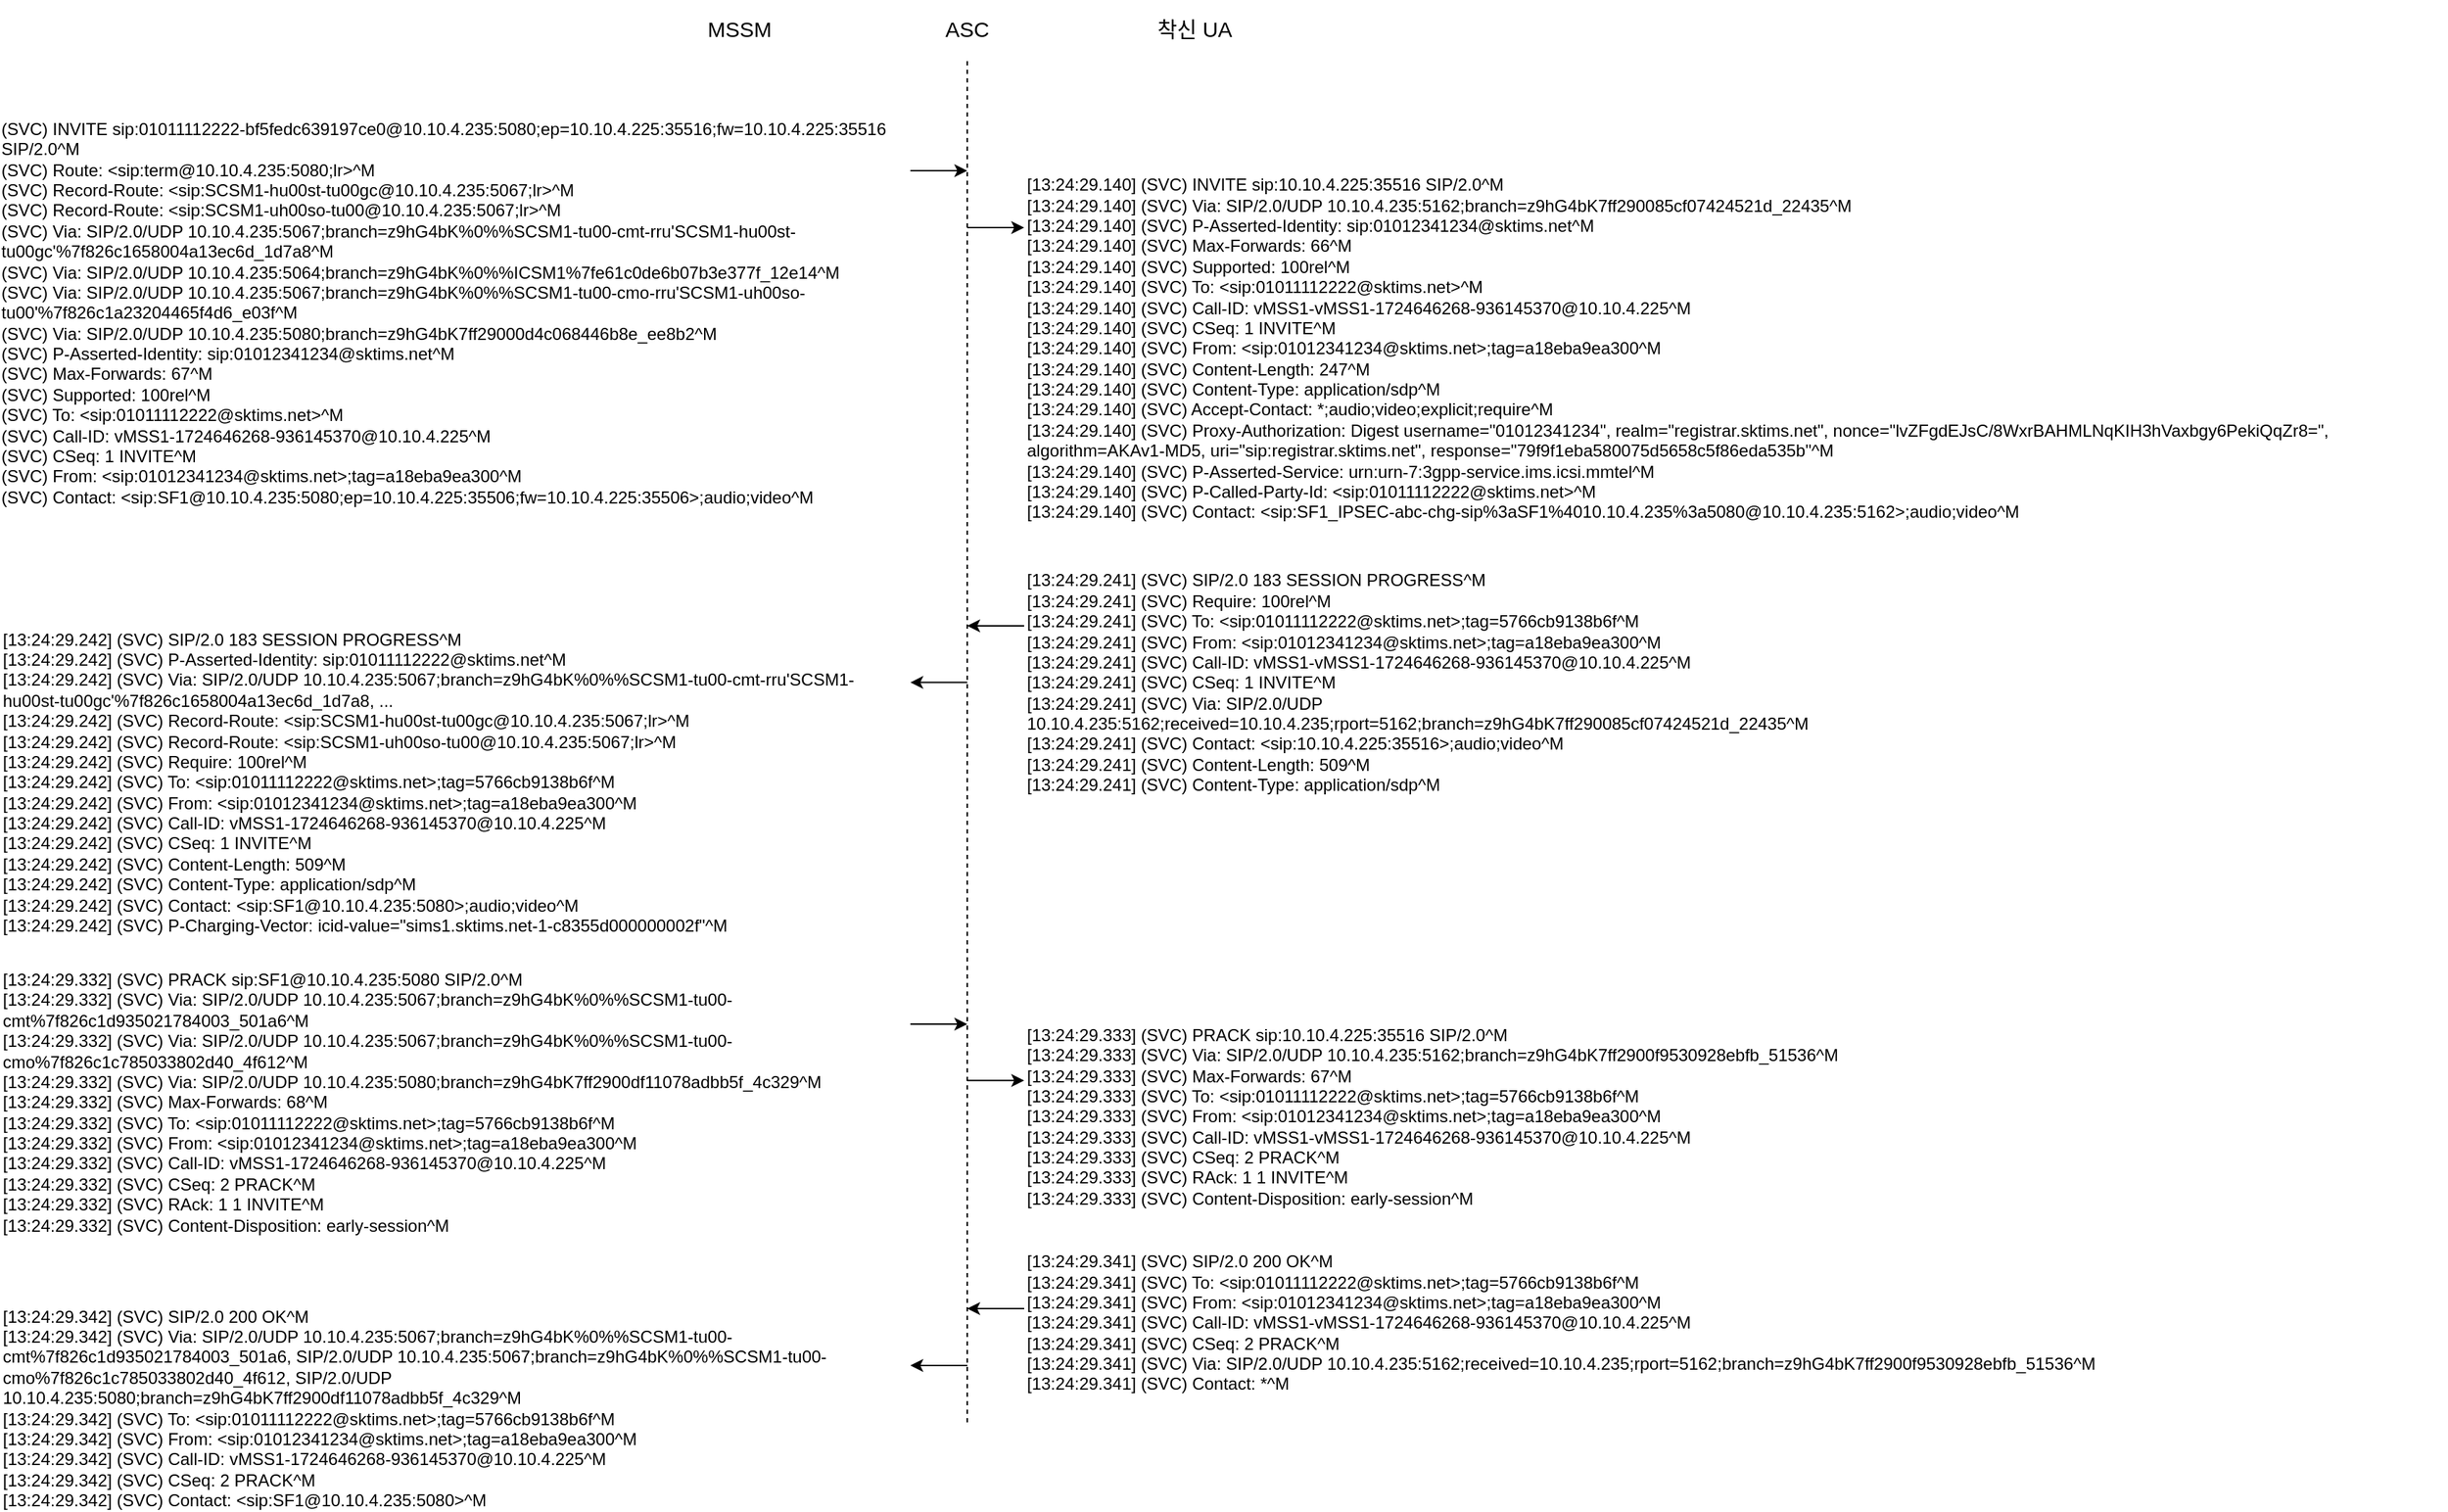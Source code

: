 <mxfile version="24.7.6">
  <diagram name="페이지-1" id="6GX8d0x24qn4D8USD4gh">
    <mxGraphModel dx="3434" dy="1411" grid="0" gridSize="10" guides="1" tooltips="1" connect="1" arrows="1" fold="1" page="1" pageScale="1" pageWidth="827" pageHeight="1169" math="0" shadow="0">
      <root>
        <mxCell id="0" />
        <mxCell id="1" parent="0" />
        <mxCell id="ZAGs47ED7KiuukJQK4iE-5" value="&lt;font style=&quot;font-size: 15px;&quot;&gt;착신 UA&lt;/font&gt;" style="text;html=1;align=center;verticalAlign=middle;whiteSpace=wrap;rounded=0;" vertex="1" parent="1">
          <mxGeometry x="640" y="40" width="80" height="40" as="geometry" />
        </mxCell>
        <UserObject label="&lt;div style=&quot;forced-color-adjust: none; color: rgb(0, 0, 0); font-family: Helvetica; font-size: 12px; font-style: normal; font-variant-ligatures: normal; font-variant-caps: normal; font-weight: 400; letter-spacing: normal; orphans: 2; text-align: left; text-indent: 0px; text-transform: none; widows: 2; word-spacing: 0px; -webkit-text-stroke-width: 0px; white-space: normal; background-color: rgb(251, 251, 251); text-decoration-thickness: initial; text-decoration-style: initial; text-decoration-color: initial;&quot;&gt;&lt;br&gt;&lt;/div&gt;" link="&lt;div style=&quot;forced-color-adjust: none; color: rgb(0, 0, 0); font-family: Helvetica; font-size: 12px; font-style: normal; font-variant-ligatures: normal; font-variant-caps: normal; font-weight: 400; letter-spacing: normal; orphans: 2; text-align: left; text-indent: 0px; text-transform: none; widows: 2; word-spacing: 0px; -webkit-text-stroke-width: 0px; white-space: normal; background-color: rgb(251, 251, 251); text-decoration-thickness: initial; text-decoration-style: initial; text-decoration-color: initial;&quot;&gt;(SVC) INVITE sip:01011112222-bf5fedc639197ce0@10.10.4.235:5080;ep=10.10.4.225:35516;fw=10.10.4.225:35516 SIP/2.0^M&lt;/div&gt;&lt;div style=&quot;forced-color-adjust: none; color: rgb(0, 0, 0); font-family: Helvetica; font-size: 12px; font-style: normal; font-variant-ligatures: normal; font-variant-caps: normal; font-weight: 400; letter-spacing: normal; orphans: 2; text-align: left; text-indent: 0px; text-transform: none; widows: 2; word-spacing: 0px; -webkit-text-stroke-width: 0px; white-space: normal; background-color: rgb(251, 251, 251); text-decoration-thickness: initial; text-decoration-style: initial; text-decoration-color: initial;&quot;&gt;(SVC) Route: &amp;lt;sip:term@10.10.4.235:5080;lr&amp;gt;^M&lt;/div&gt;&lt;div style=&quot;forced-color-adjust: none; color: rgb(0, 0, 0); font-family: Helvetica; font-size: 12px; font-style: normal; font-variant-ligatures: normal; font-variant-caps: normal; font-weight: 400; letter-spacing: normal; orphans: 2; text-align: left; text-indent: 0px; text-transform: none; widows: 2; word-spacing: 0px; -webkit-text-stroke-width: 0px; white-space: normal; background-color: rgb(251, 251, 251); text-decoration-thickness: initial; text-decoration-style: initial; text-decoration-color: initial;&quot;&gt;(SVC) Record-Route: &amp;lt;sip:SCSM1-hu00st-tu00gc@10.10.4.235:5067;lr&amp;gt;^M&lt;/div&gt;&lt;div style=&quot;forced-color-adjust: none; color: rgb(0, 0, 0); font-family: Helvetica; font-size: 12px; font-style: normal; font-variant-ligatures: normal; font-variant-caps: normal; font-weight: 400; letter-spacing: normal; orphans: 2; text-align: left; text-indent: 0px; text-transform: none; widows: 2; word-spacing: 0px; -webkit-text-stroke-width: 0px; white-space: normal; background-color: rgb(251, 251, 251); text-decoration-thickness: initial; text-decoration-style: initial; text-decoration-color: initial;&quot;&gt;(SVC) Record-Route: &amp;lt;sip:SCSM1-uh00so-tu00@10.10.4.235:5067;lr&amp;gt;^M&lt;/div&gt;&lt;div style=&quot;forced-color-adjust: none; color: rgb(0, 0, 0); font-family: Helvetica; font-size: 12px; font-style: normal; font-variant-ligatures: normal; font-variant-caps: normal; font-weight: 400; letter-spacing: normal; orphans: 2; text-align: left; text-indent: 0px; text-transform: none; widows: 2; word-spacing: 0px; -webkit-text-stroke-width: 0px; white-space: normal; background-color: rgb(251, 251, 251); text-decoration-thickness: initial; text-decoration-style: initial; text-decoration-color: initial;&quot;&gt;(SVC) Via: SIP/2.0/UDP 10.10.4.235:5067;branch=z9hG4bK%0%%SCSM1-tu00-cmt-rru&#39;SCSM1-hu00st-tu00gc&#39;%7f826c1658004a13ec6d_1d7a8^M&lt;/div&gt;&lt;div style=&quot;forced-color-adjust: none; color: rgb(0, 0, 0); font-family: Helvetica; font-size: 12px; font-style: normal; font-variant-ligatures: normal; font-variant-caps: normal; font-weight: 400; letter-spacing: normal; orphans: 2; text-align: left; text-indent: 0px; text-transform: none; widows: 2; word-spacing: 0px; -webkit-text-stroke-width: 0px; white-space: normal; background-color: rgb(251, 251, 251); text-decoration-thickness: initial; text-decoration-style: initial; text-decoration-color: initial;&quot;&gt;(SVC) Via: SIP/2.0/UDP 10.10.4.235:5064;branch=z9hG4bK%0%%ICSM1%7fe61c0de6b07b3e377f_12e14^M&lt;/div&gt;&lt;div style=&quot;forced-color-adjust: none; color: rgb(0, 0, 0); font-family: Helvetica; font-size: 12px; font-style: normal; font-variant-ligatures: normal; font-variant-caps: normal; font-weight: 400; letter-spacing: normal; orphans: 2; text-align: left; text-indent: 0px; text-transform: none; widows: 2; word-spacing: 0px; -webkit-text-stroke-width: 0px; white-space: normal; background-color: rgb(251, 251, 251); text-decoration-thickness: initial; text-decoration-style: initial; text-decoration-color: initial;&quot;&gt;(SVC) Via: SIP/2.0/UDP 10.10.4.235:5067;branch=z9hG4bK%0%%SCSM1-tu00-cmo-rru&#39;SCSM1-uh00so-tu00&#39;%7f826c1a23204465f4d6_e03f^M&lt;/div&gt;&lt;div style=&quot;forced-color-adjust: none; color: rgb(0, 0, 0); font-family: Helvetica; font-size: 12px; font-style: normal; font-variant-ligatures: normal; font-variant-caps: normal; font-weight: 400; letter-spacing: normal; orphans: 2; text-align: left; text-indent: 0px; text-transform: none; widows: 2; word-spacing: 0px; -webkit-text-stroke-width: 0px; white-space: normal; background-color: rgb(251, 251, 251); text-decoration-thickness: initial; text-decoration-style: initial; text-decoration-color: initial;&quot;&gt;(SVC) Via: SIP/2.0/UDP 10.10.4.235:5080;branch=z9hG4bK7ff29000d4c068446b8e_ee8b2^M&lt;/div&gt;&lt;div style=&quot;forced-color-adjust: none; color: rgb(0, 0, 0); font-family: Helvetica; font-size: 12px; font-style: normal; font-variant-ligatures: normal; font-variant-caps: normal; font-weight: 400; letter-spacing: normal; orphans: 2; text-align: left; text-indent: 0px; text-transform: none; widows: 2; word-spacing: 0px; -webkit-text-stroke-width: 0px; white-space: normal; background-color: rgb(251, 251, 251); text-decoration-thickness: initial; text-decoration-style: initial; text-decoration-color: initial;&quot;&gt;(SVC) P-Asserted-Identity: sip:01012341234@sktims.net^M&lt;/div&gt;&lt;div style=&quot;forced-color-adjust: none; color: rgb(0, 0, 0); font-family: Helvetica; font-size: 12px; font-style: normal; font-variant-ligatures: normal; font-variant-caps: normal; font-weight: 400; letter-spacing: normal; orphans: 2; text-align: left; text-indent: 0px; text-transform: none; widows: 2; word-spacing: 0px; -webkit-text-stroke-width: 0px; white-space: normal; background-color: rgb(251, 251, 251); text-decoration-thickness: initial; text-decoration-style: initial; text-decoration-color: initial;&quot;&gt;(SVC) Max-Forwards: 67^M&lt;/div&gt;&lt;div style=&quot;forced-color-adjust: none; color: rgb(0, 0, 0); font-family: Helvetica; font-size: 12px; font-style: normal; font-variant-ligatures: normal; font-variant-caps: normal; font-weight: 400; letter-spacing: normal; orphans: 2; text-align: left; text-indent: 0px; text-transform: none; widows: 2; word-spacing: 0px; -webkit-text-stroke-width: 0px; white-space: normal; background-color: rgb(251, 251, 251); text-decoration-thickness: initial; text-decoration-style: initial; text-decoration-color: initial;&quot;&gt;(SVC) Supported: 100rel^M&lt;/div&gt;&lt;div style=&quot;forced-color-adjust: none; color: rgb(0, 0, 0); font-family: Helvetica; font-size: 12px; font-style: normal; font-variant-ligatures: normal; font-variant-caps: normal; font-weight: 400; letter-spacing: normal; orphans: 2; text-align: left; text-indent: 0px; text-transform: none; widows: 2; word-spacing: 0px; -webkit-text-stroke-width: 0px; white-space: normal; background-color: rgb(251, 251, 251); text-decoration-thickness: initial; text-decoration-style: initial; text-decoration-color: initial;&quot;&gt;(SVC) To: &amp;lt;sip:01011112222@sktims.net&amp;gt;^M&lt;/div&gt;&lt;div style=&quot;forced-color-adjust: none; color: rgb(0, 0, 0); font-family: Helvetica; font-size: 12px; font-style: normal; font-variant-ligatures: normal; font-variant-caps: normal; font-weight: 400; letter-spacing: normal; orphans: 2; text-align: left; text-indent: 0px; text-transform: none; widows: 2; word-spacing: 0px; -webkit-text-stroke-width: 0px; white-space: normal; background-color: rgb(251, 251, 251); text-decoration-thickness: initial; text-decoration-style: initial; text-decoration-color: initial;&quot;&gt;(SVC) Call-ID: vMSS1-1724646268-936145370@10.10.4.225^M&lt;/div&gt;&lt;div style=&quot;forced-color-adjust: none; color: rgb(0, 0, 0); font-family: Helvetica; font-size: 12px; font-style: normal; font-variant-ligatures: normal; font-variant-caps: normal; font-weight: 400; letter-spacing: normal; orphans: 2; text-align: left; text-indent: 0px; text-transform: none; widows: 2; word-spacing: 0px; -webkit-text-stroke-width: 0px; white-space: normal; background-color: rgb(251, 251, 251); text-decoration-thickness: initial; text-decoration-style: initial; text-decoration-color: initial;&quot;&gt;(SVC) CSeq: 1 INVITE^M&lt;/div&gt;&lt;div style=&quot;forced-color-adjust: none; color: rgb(0, 0, 0); font-family: Helvetica; font-size: 12px; font-style: normal; font-variant-ligatures: normal; font-variant-caps: normal; font-weight: 400; letter-spacing: normal; orphans: 2; text-align: left; text-indent: 0px; text-transform: none; widows: 2; word-spacing: 0px; -webkit-text-stroke-width: 0px; white-space: normal; background-color: rgb(251, 251, 251); text-decoration-thickness: initial; text-decoration-style: initial; text-decoration-color: initial;&quot;&gt;(SVC) From: &amp;lt;sip:01012341234@sktims.net&amp;gt;;tag=a18eba9ea300^M&lt;/div&gt;&lt;div style=&quot;forced-color-adjust: none; color: rgb(0, 0, 0); font-family: Helvetica; font-size: 12px; font-style: normal; font-variant-ligatures: normal; font-variant-caps: normal; font-weight: 400; letter-spacing: normal; orphans: 2; text-align: left; text-indent: 0px; text-transform: none; widows: 2; word-spacing: 0px; -webkit-text-stroke-width: 0px; white-space: normal; background-color: rgb(251, 251, 251); text-decoration-thickness: initial; text-decoration-style: initial; text-decoration-color: initial;&quot;&gt;(SVC) Contact: &amp;lt;sip:SF1@10.10.4.235:5080;ep=10.10.4.225:35506;fw=10.10.4.225:35506&amp;gt;;audio;video^M&lt;/div&gt;" id="ZAGs47ED7KiuukJQK4iE-23">
          <mxCell style="text;whiteSpace=wrap;html=1;" vertex="1" parent="1">
            <mxGeometry x="-160" y="120" width="640" height="280" as="geometry" />
          </mxCell>
        </UserObject>
        <mxCell id="ZAGs47ED7KiuukJQK4iE-31" value="&lt;font style=&quot;font-size: 15px;&quot;&gt;ASC&lt;/font&gt;" style="text;html=1;align=center;verticalAlign=middle;whiteSpace=wrap;rounded=0;" vertex="1" parent="1">
          <mxGeometry x="480" y="40" width="80" height="40" as="geometry" />
        </mxCell>
        <mxCell id="ZAGs47ED7KiuukJQK4iE-32" value="" style="endArrow=none;dashed=1;html=1;rounded=0;entryX=0.5;entryY=1;entryDx=0;entryDy=0;" edge="1" parent="1" target="ZAGs47ED7KiuukJQK4iE-31">
          <mxGeometry width="50" height="50" relative="1" as="geometry">
            <mxPoint x="520" y="1040" as="sourcePoint" />
            <mxPoint x="600" y="330" as="targetPoint" />
          </mxGeometry>
        </mxCell>
        <mxCell id="ZAGs47ED7KiuukJQK4iE-35" value="" style="endArrow=classic;html=1;rounded=0;" edge="1" parent="1">
          <mxGeometry width="50" height="50" relative="1" as="geometry">
            <mxPoint x="480" y="160" as="sourcePoint" />
            <mxPoint x="520" y="160" as="targetPoint" />
          </mxGeometry>
        </mxCell>
        <mxCell id="ZAGs47ED7KiuukJQK4iE-44" value="&lt;div&gt;[13:24:29.140] (SVC) INVITE sip:10.10.4.225:35516 SIP/2.0^M&lt;/div&gt;&lt;div&gt;[13:24:29.140] (SVC) Via: SIP/2.0/UDP 10.10.4.235:5162;branch=z9hG4bK7ff290085cf07424521d_22435^M&lt;/div&gt;&lt;div&gt;[13:24:29.140] (SVC) P-Asserted-Identity: sip:01012341234@sktims.net^M&lt;/div&gt;&lt;div&gt;[13:24:29.140] (SVC) Max-Forwards: 66^M&lt;/div&gt;&lt;div&gt;[13:24:29.140] (SVC) Supported: 100rel^M&lt;/div&gt;&lt;div&gt;[13:24:29.140] (SVC) To: &amp;lt;sip:01011112222@sktims.net&amp;gt;^M&lt;/div&gt;&lt;div&gt;[13:24:29.140] (SVC) Call-ID: vMSS1-vMSS1-1724646268-936145370@10.10.4.225^M&lt;/div&gt;&lt;div&gt;[13:24:29.140] (SVC) CSeq: 1 INVITE^M&lt;/div&gt;&lt;div&gt;[13:24:29.140] (SVC) From: &amp;lt;sip:01012341234@sktims.net&amp;gt;;tag=a18eba9ea300^M&lt;/div&gt;&lt;div&gt;[13:24:29.140] (SVC) Content-Length: 247^M&lt;/div&gt;&lt;div&gt;[13:24:29.140] (SVC) Content-Type: application/sdp^M&lt;/div&gt;&lt;div&gt;[13:24:29.140] (SVC) Accept-Contact: *;audio;video;explicit;require^M&lt;/div&gt;&lt;div&gt;[13:24:29.140] (SVC) Proxy-Authorization: Digest username=&quot;01012341234&quot;, realm=&quot;registrar.sktims.net&quot;, nonce=&quot;lvZFgdEJsC/8WxrBAHMLNqKIH3hVaxbgy6PekiQqZr8=&quot;, algorithm=AKAv1-MD5, uri=&quot;sip:registrar.sktims.net&quot;, response=&quot;79f9f1eba580075d5658c5f86eda535b&quot;^M&lt;/div&gt;&lt;div&gt;[13:24:29.140] (SVC) P-Asserted-Service: urn:urn-7:3gpp-service.ims.icsi.mmtel^M&lt;/div&gt;&lt;div&gt;[13:24:29.140] (SVC) P-Called-Party-Id: &amp;lt;sip:01011112222@sktims.net&amp;gt;^M&lt;/div&gt;&lt;div&gt;[13:24:29.140] (SVC) Contact: &amp;lt;sip:SF1_IPSEC-abc-chg-sip%3aSF1%4010.10.4.235%3a5080@10.10.4.235:5162&amp;gt;;audio;video^M&lt;/div&gt;" style="text;html=1;align=left;verticalAlign=middle;whiteSpace=wrap;rounded=0;" vertex="1" parent="1">
          <mxGeometry x="560" y="160" width="1000" height="250" as="geometry" />
        </mxCell>
        <mxCell id="ZAGs47ED7KiuukJQK4iE-45" value="" style="endArrow=classic;html=1;rounded=0;" edge="1" parent="1">
          <mxGeometry width="50" height="50" relative="1" as="geometry">
            <mxPoint x="520" y="200" as="sourcePoint" />
            <mxPoint x="560" y="200" as="targetPoint" />
          </mxGeometry>
        </mxCell>
        <mxCell id="ZAGs47ED7KiuukJQK4iE-46" value="&lt;div&gt;[13:24:29.241] (SVC) SIP/2.0 183 SESSION PROGRESS^M&lt;/div&gt;&lt;div&gt;[13:24:29.241] (SVC) Require: 100rel^M&lt;/div&gt;&lt;div&gt;[13:24:29.241] (SVC) To: &amp;lt;sip:01011112222@sktims.net&amp;gt;;tag=5766cb9138b6f^M&lt;/div&gt;&lt;div&gt;[13:24:29.241] (SVC) From: &amp;lt;sip:01012341234@sktims.net&amp;gt;;tag=a18eba9ea300^M&lt;/div&gt;&lt;div&gt;[13:24:29.241] (SVC) Call-ID: vMSS1-vMSS1-1724646268-936145370@10.10.4.225^M&lt;/div&gt;&lt;div&gt;[13:24:29.241] (SVC) CSeq: 1 INVITE^M&lt;/div&gt;&lt;div&gt;[13:24:29.241] (SVC) Via: SIP/2.0/UDP 10.10.4.235:5162;received=10.10.4.235;rport=5162;branch=z9hG4bK7ff290085cf07424521d_22435^M&lt;/div&gt;&lt;div&gt;[13:24:29.241] (SVC) Contact: &amp;lt;sip:10.10.4.225:35516&amp;gt;;audio;video^M&lt;/div&gt;&lt;div&gt;[13:24:29.241] (SVC) Content-Length: 509^M&lt;/div&gt;&lt;div&gt;[13:24:29.241] (SVC) Content-Type: application/sdp^M&lt;/div&gt;" style="text;html=1;align=left;verticalAlign=middle;whiteSpace=wrap;rounded=0;" vertex="1" parent="1">
          <mxGeometry x="560" y="440" width="610" height="160" as="geometry" />
        </mxCell>
        <mxCell id="ZAGs47ED7KiuukJQK4iE-47" value="" style="endArrow=classic;html=1;rounded=0;" edge="1" parent="1">
          <mxGeometry width="50" height="50" relative="1" as="geometry">
            <mxPoint x="560" y="480" as="sourcePoint" />
            <mxPoint x="520" y="480" as="targetPoint" />
          </mxGeometry>
        </mxCell>
        <mxCell id="ZAGs47ED7KiuukJQK4iE-49" value="" style="endArrow=classic;html=1;rounded=0;" edge="1" parent="1">
          <mxGeometry width="50" height="50" relative="1" as="geometry">
            <mxPoint x="520" y="519.8" as="sourcePoint" />
            <mxPoint x="480" y="519.8" as="targetPoint" />
          </mxGeometry>
        </mxCell>
        <mxCell id="ZAGs47ED7KiuukJQK4iE-50" value="&lt;div&gt;[13:24:29.242] (SVC) SIP/2.0 183 SESSION PROGRESS^M&lt;/div&gt;&lt;div&gt;[13:24:29.242] (SVC) P-Asserted-Identity: sip:01011112222@sktims.net^M&lt;/div&gt;&lt;div&gt;[13:24:29.242] (SVC) Via: SIP/2.0/UDP 10.10.4.235:5067;branch=z9hG4bK%0%%SCSM1-tu00-cmt-rru&#39;SCSM1-hu00st-tu00gc&#39;%7f826c1658004a13ec6d_1d7a8, ...&lt;/div&gt;&lt;div&gt;[13:24:29.242] (SVC) Record-Route: &amp;lt;sip:SCSM1-hu00st-tu00gc@10.10.4.235:5067;lr&amp;gt;^M&lt;/div&gt;&lt;div&gt;[13:24:29.242] (SVC) Record-Route: &amp;lt;sip:SCSM1-uh00so-tu00@10.10.4.235:5067;lr&amp;gt;^M&lt;/div&gt;&lt;div&gt;[13:24:29.242] (SVC) Require: 100rel^M&lt;/div&gt;&lt;div&gt;[13:24:29.242] (SVC) To: &amp;lt;sip:01011112222@sktims.net&amp;gt;;tag=5766cb9138b6f^M&lt;/div&gt;&lt;div&gt;[13:24:29.242] (SVC) From: &amp;lt;sip:01012341234@sktims.net&amp;gt;;tag=a18eba9ea300^M&lt;/div&gt;&lt;div&gt;[13:24:29.242] (SVC) Call-ID: vMSS1-1724646268-936145370@10.10.4.225^M&lt;/div&gt;&lt;div&gt;[13:24:29.242] (SVC) CSeq: 1 INVITE^M&lt;/div&gt;&lt;div&gt;[13:24:29.242] (SVC) Content-Length: 509^M&lt;/div&gt;&lt;div&gt;[13:24:29.242] (SVC) Content-Type: application/sdp^M&lt;/div&gt;&lt;div&gt;[13:24:29.242] (SVC) Contact: &amp;lt;sip:SF1@10.10.4.235:5080&amp;gt;;audio;video^M&lt;/div&gt;&lt;div&gt;[13:24:29.242] (SVC) P-Charging-Vector: icid-value=&quot;sims1.sktims.net-1-c8355d000000002f&quot;^M&lt;/div&gt;" style="text;html=1;align=left;verticalAlign=middle;whiteSpace=wrap;rounded=0;" vertex="1" parent="1">
          <mxGeometry x="-160" y="480" width="640" height="220" as="geometry" />
        </mxCell>
        <mxCell id="ZAGs47ED7KiuukJQK4iE-57" value="&lt;div&gt;[13:24:29.332] (SVC) PRACK sip:SF1@10.10.4.235:5080 SIP/2.0^M&lt;/div&gt;&lt;div&gt;[13:24:29.332] (SVC) Via: SIP/2.0/UDP 10.10.4.235:5067;branch=z9hG4bK%0%%SCSM1-tu00-cmt%7f826c1d935021784003_501a6^M&lt;/div&gt;&lt;div&gt;[13:24:29.332] (SVC) Via: SIP/2.0/UDP 10.10.4.235:5067;branch=z9hG4bK%0%%SCSM1-tu00-cmo%7f826c1c785033802d40_4f612^M&lt;/div&gt;&lt;div&gt;[13:24:29.332] (SVC) Via: SIP/2.0/UDP 10.10.4.235:5080;branch=z9hG4bK7ff2900df11078adbb5f_4c329^M&lt;/div&gt;&lt;div&gt;[13:24:29.332] (SVC) Max-Forwards: 68^M&lt;/div&gt;&lt;div&gt;[13:24:29.332] (SVC) To: &amp;lt;sip:01011112222@sktims.net&amp;gt;;tag=5766cb9138b6f^M&lt;/div&gt;&lt;div&gt;[13:24:29.332] (SVC) From: &amp;lt;sip:01012341234@sktims.net&amp;gt;;tag=a18eba9ea300^M&lt;/div&gt;&lt;div&gt;[13:24:29.332] (SVC) Call-ID: vMSS1-1724646268-936145370@10.10.4.225^M&lt;/div&gt;&lt;div&gt;[13:24:29.332] (SVC) CSeq: 2 PRACK^M&lt;/div&gt;&lt;div&gt;[13:24:29.332] (SVC) RAck: 1 1 INVITE^M&lt;/div&gt;&lt;div&gt;[13:24:29.332] (SVC) Content-Disposition: early-session^M&lt;/div&gt;" style="text;html=1;align=left;verticalAlign=middle;whiteSpace=wrap;rounded=0;" vertex="1" parent="1">
          <mxGeometry x="-160" y="720" width="640" height="190" as="geometry" />
        </mxCell>
        <mxCell id="ZAGs47ED7KiuukJQK4iE-58" value="" style="endArrow=classic;html=1;rounded=0;" edge="1" parent="1">
          <mxGeometry width="50" height="50" relative="1" as="geometry">
            <mxPoint x="480" y="760" as="sourcePoint" />
            <mxPoint x="520" y="760" as="targetPoint" />
          </mxGeometry>
        </mxCell>
        <mxCell id="ZAGs47ED7KiuukJQK4iE-59" value="" style="endArrow=classic;html=1;rounded=0;" edge="1" parent="1">
          <mxGeometry width="50" height="50" relative="1" as="geometry">
            <mxPoint x="520" y="799.66" as="sourcePoint" />
            <mxPoint x="560" y="799.66" as="targetPoint" />
          </mxGeometry>
        </mxCell>
        <mxCell id="ZAGs47ED7KiuukJQK4iE-60" value="&lt;div&gt;[13:24:29.333] (SVC) PRACK sip:10.10.4.225:35516 SIP/2.0^M&lt;/div&gt;&lt;div&gt;[13:24:29.333] (SVC) Via: SIP/2.0/UDP 10.10.4.235:5162;branch=z9hG4bK7ff2900f9530928ebfb_51536^M&lt;/div&gt;&lt;div&gt;[13:24:29.333] (SVC) Max-Forwards: 67^M&lt;/div&gt;&lt;div&gt;[13:24:29.333] (SVC) To: &amp;lt;sip:01011112222@sktims.net&amp;gt;;tag=5766cb9138b6f^M&lt;/div&gt;&lt;div&gt;[13:24:29.333] (SVC) From: &amp;lt;sip:01012341234@sktims.net&amp;gt;;tag=a18eba9ea300^M&lt;/div&gt;&lt;div&gt;[13:24:29.333] (SVC) Call-ID: vMSS1-vMSS1-1724646268-936145370@10.10.4.225^M&lt;/div&gt;&lt;div&gt;[13:24:29.333] (SVC) CSeq: 2 PRACK^M&lt;/div&gt;&lt;div&gt;[13:24:29.333] (SVC) RAck: 1 1 INVITE^M&lt;/div&gt;&lt;div&gt;[13:24:29.333] (SVC) Content-Disposition: early-session^M&lt;/div&gt;" style="text;html=1;align=left;verticalAlign=middle;whiteSpace=wrap;rounded=0;" vertex="1" parent="1">
          <mxGeometry x="560" y="760" width="580" height="130" as="geometry" />
        </mxCell>
        <mxCell id="ZAGs47ED7KiuukJQK4iE-61" value="&lt;div&gt;[13:24:29.341] (SVC) SIP/2.0 200 OK^M&lt;/div&gt;&lt;div&gt;[13:24:29.341] (SVC) To: &amp;lt;sip:01011112222@sktims.net&amp;gt;;tag=5766cb9138b6f^M&lt;/div&gt;&lt;div&gt;[13:24:29.341] (SVC) From: &amp;lt;sip:01012341234@sktims.net&amp;gt;;tag=a18eba9ea300^M&lt;/div&gt;&lt;div&gt;[13:24:29.341] (SVC) Call-ID: vMSS1-vMSS1-1724646268-936145370@10.10.4.225^M&lt;/div&gt;&lt;div&gt;[13:24:29.341] (SVC) CSeq: 2 PRACK^M&lt;/div&gt;&lt;div&gt;[13:24:29.341] (SVC) Via: SIP/2.0/UDP 10.10.4.235:5162;received=10.10.4.235;rport=5162;branch=z9hG4bK7ff2900f9530928ebfb_51536^M&lt;/div&gt;&lt;div&gt;[13:24:29.341] (SVC) Contact: *^M&lt;/div&gt;" style="text;html=1;align=left;verticalAlign=middle;whiteSpace=wrap;rounded=0;" vertex="1" parent="1">
          <mxGeometry x="560" y="920" width="760" height="100" as="geometry" />
        </mxCell>
        <mxCell id="ZAGs47ED7KiuukJQK4iE-62" value="" style="endArrow=classic;html=1;rounded=0;" edge="1" parent="1">
          <mxGeometry width="50" height="50" relative="1" as="geometry">
            <mxPoint x="560" y="960" as="sourcePoint" />
            <mxPoint x="520" y="960" as="targetPoint" />
          </mxGeometry>
        </mxCell>
        <UserObject label="&lt;div&gt;[13:24:29.342] (SVC) SIP/2.0 200 OK^M&lt;/div&gt;&lt;div&gt;[13:24:29.342] (SVC) Via: SIP/2.0/UDP 10.10.4.235:5067;branch=z9hG4bK%0%%SCSM1-tu00-cmt%7f826c1d935021784003_501a6, SIP/2.0/UDP 10.10.4.235:5067;branch=z9hG4bK%0%%SCSM1-tu00-cmo%7f826c1c785033802d40_4f612, SIP/2.0/UDP 10.10.4.235:5080;branch=z9hG4bK7ff2900df11078adbb5f_4c329^M&lt;/div&gt;&lt;div&gt;[13:24:29.342] (SVC) To: &amp;lt;sip:01011112222@sktims.net&amp;gt;;tag=5766cb9138b6f^M&lt;/div&gt;&lt;div&gt;[13:24:29.342] (SVC) From: &amp;lt;sip:01012341234@sktims.net&amp;gt;;tag=a18eba9ea300^M&lt;/div&gt;&lt;div&gt;[13:24:29.342] (SVC) Call-ID: vMSS1-1724646268-936145370@10.10.4.225^M&lt;/div&gt;&lt;div&gt;[13:24:29.342] (SVC) CSeq: 2 PRACK^M&lt;/div&gt;&lt;div&gt;[13:24:29.342] (SVC) Contact: &amp;lt;sip:SF1@10.10.4.235:5080&amp;gt;^M&lt;/div&gt;" link="[13:24:29.342] (SVC) SIP/2.0 200 OK^M&#xa;[13:24:29.342] (SVC) Via: SIP/2.0/UDP 10.10.4.235:5067;branch=z9hG4bK%0%%SCSM1-tu00-cmt%7f826c1d935021784003_501a6, SIP/2.0/UDP 10.10.4.235:5067;branch=z9hG4bK%0%%SCSM1-tu00-cmo%7f826c1c785033802d40_4f612, SIP/2.0/UDP 10.10.4.235:5080;branch=z9hG4bK7ff2900df11078adbb5f_4c329^M&#xa;[13:24:29.342] (SVC) To: &lt;sip:01011112222@sktims.net&gt;;tag=5766cb9138b6f^M&#xa;[13:24:29.342] (SVC) From: &lt;sip:01012341234@sktims.net&gt;;tag=a18eba9ea300^M&#xa;[13:24:29.342] (SVC) Call-ID: vMSS1-1724646268-936145370@10.10.4.225^M&#xa;[13:24:29.342] (SVC) CSeq: 2 PRACK^M&#xa;[13:24:29.342] (SVC) Contact: &lt;sip:SF1@10.10.4.235:5080&gt;^M" id="ZAGs47ED7KiuukJQK4iE-63">
          <mxCell style="text;html=1;align=left;verticalAlign=middle;whiteSpace=wrap;rounded=0;" vertex="1" parent="1">
            <mxGeometry x="-160" y="960" width="640" height="140" as="geometry" />
          </mxCell>
        </UserObject>
        <mxCell id="ZAGs47ED7KiuukJQK4iE-64" value="" style="endArrow=classic;html=1;rounded=0;" edge="1" parent="1">
          <mxGeometry width="50" height="50" relative="1" as="geometry">
            <mxPoint x="520" y="1000" as="sourcePoint" />
            <mxPoint x="480" y="1000" as="targetPoint" />
          </mxGeometry>
        </mxCell>
        <mxCell id="ZAGs47ED7KiuukJQK4iE-66" value="&lt;div style=&quot;text-align: left;&quot;&gt;(SVC) INVITE sip:01011112222-bf5fedc639197ce0@10.10.4.235:5080;ep=10.10.4.225:35516;fw=10.10.4.225:35516 SIP/2.0^M&lt;/div&gt;&lt;div style=&quot;text-align: left;&quot;&gt;(SVC) Route: &amp;lt;sip:term@10.10.4.235:5080;lr&amp;gt;^M&lt;/div&gt;&lt;div style=&quot;text-align: left;&quot;&gt;(SVC) Record-Route: &amp;lt;sip:SCSM1-hu00st-tu00gc@10.10.4.235:5067;lr&amp;gt;^M&lt;/div&gt;&lt;div style=&quot;text-align: left;&quot;&gt;(SVC) Record-Route: &amp;lt;sip:SCSM1-uh00so-tu00@10.10.4.235:5067;lr&amp;gt;^M&lt;/div&gt;&lt;div style=&quot;text-align: left;&quot;&gt;(SVC) Via: SIP/2.0/UDP 10.10.4.235:5067;branch=z9hG4bK%0%%SCSM1-tu00-cmt-rru&#39;SCSM1-hu00st-tu00gc&#39;%7f826c1658004a13ec6d_1d7a8^M&lt;/div&gt;&lt;div style=&quot;text-align: left;&quot;&gt;(SVC) Via: SIP/2.0/UDP 10.10.4.235:5064;branch=z9hG4bK%0%%ICSM1%7fe61c0de6b07b3e377f_12e14^M&lt;/div&gt;&lt;div style=&quot;text-align: left;&quot;&gt;(SVC) Via: SIP/2.0/UDP 10.10.4.235:5067;branch=z9hG4bK%0%%SCSM1-tu00-cmo-rru&#39;SCSM1-uh00so-tu00&#39;%7f826c1a23204465f4d6_e03f^M&lt;/div&gt;&lt;div style=&quot;text-align: left;&quot;&gt;(SVC) Via: SIP/2.0/UDP 10.10.4.235:5080;branch=z9hG4bK7ff29000d4c068446b8e_ee8b2^M&lt;/div&gt;&lt;div style=&quot;text-align: left;&quot;&gt;(SVC) P-Asserted-Identity: sip:01012341234@sktims.net^M&lt;/div&gt;&lt;div style=&quot;text-align: left;&quot;&gt;(SVC) Max-Forwards: 67^M&lt;/div&gt;&lt;div style=&quot;text-align: left;&quot;&gt;(SVC) Supported: 100rel^M&lt;/div&gt;&lt;div style=&quot;text-align: left;&quot;&gt;(SVC) To: &amp;lt;sip:01011112222@sktims.net&amp;gt;^M&lt;/div&gt;&lt;div style=&quot;text-align: left;&quot;&gt;(SVC) Call-ID: vMSS1-1724646268-936145370@10.10.4.225^M&lt;/div&gt;&lt;div style=&quot;text-align: left;&quot;&gt;(SVC) CSeq: 1 INVITE^M&lt;/div&gt;&lt;div style=&quot;text-align: left;&quot;&gt;(SVC) From: &amp;lt;sip:01012341234@sktims.net&amp;gt;;tag=a18eba9ea300^M&lt;/div&gt;&lt;div style=&quot;text-align: left;&quot;&gt;(SVC) Contact: &amp;lt;sip:SF1@10.10.4.235:5080;ep=10.10.4.225:35506;fw=10.10.4.225:35506&amp;gt;;audio;video^M&lt;/div&gt;" style="text;html=1;align=center;verticalAlign=middle;whiteSpace=wrap;rounded=0;" vertex="1" parent="1">
          <mxGeometry x="-160" y="120" width="640" height="280" as="geometry" />
        </mxCell>
        <mxCell id="ZAGs47ED7KiuukJQK4iE-67" value="&lt;font style=&quot;font-size: 15px;&quot;&gt;MSSM&lt;/font&gt;" style="text;html=1;align=center;verticalAlign=middle;whiteSpace=wrap;rounded=0;" vertex="1" parent="1">
          <mxGeometry x="320" y="40" width="80" height="40" as="geometry" />
        </mxCell>
      </root>
    </mxGraphModel>
  </diagram>
</mxfile>
